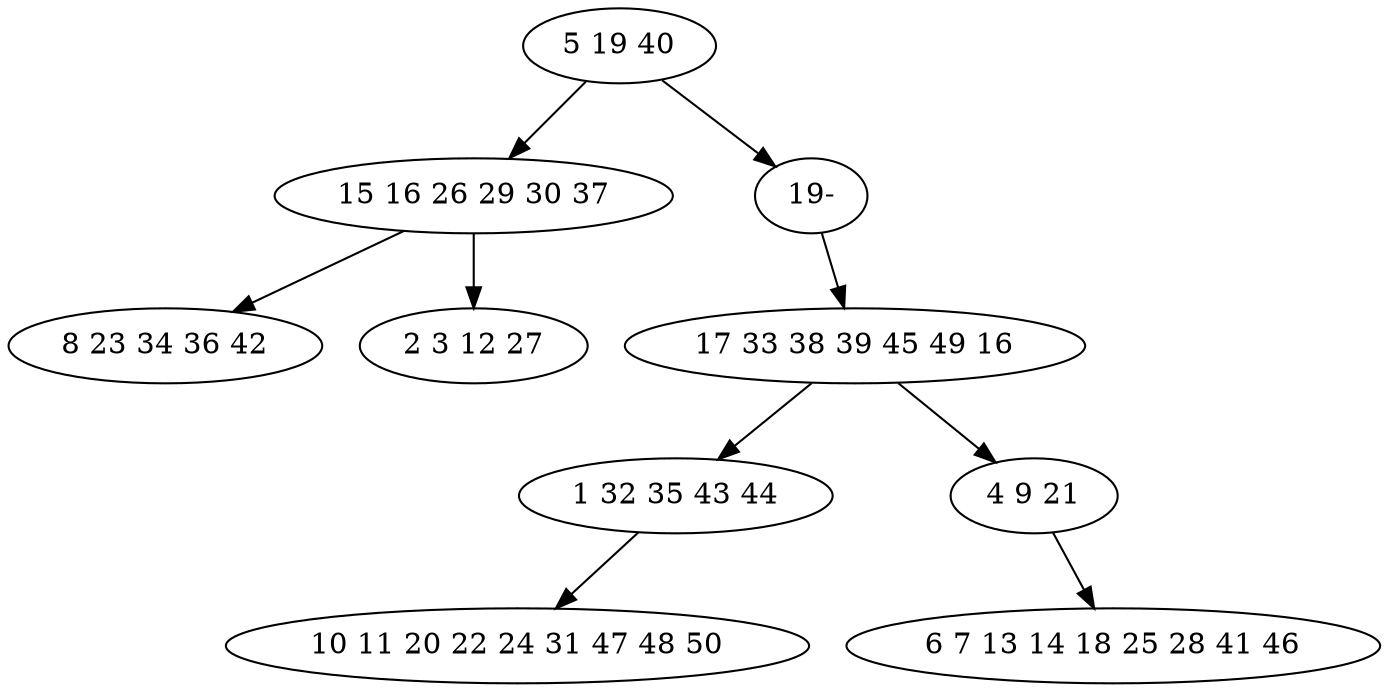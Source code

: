 digraph true_tree {
	"0" -> "1"
	"0" -> "9"
	"2" -> "3"
	"2" -> "4"
	"1" -> "5"
	"3" -> "6"
	"4" -> "7"
	"1" -> "8"
	"9" -> "2"
	"0" [label="5 19 40"];
	"1" [label="15 16 26 29 30 37"];
	"2" [label="17 33 38 39 45 49 16"];
	"3" [label="1 32 35 43 44"];
	"4" [label="4 9 21"];
	"5" [label="8 23 34 36 42"];
	"6" [label="10 11 20 22 24 31 47 48 50"];
	"7" [label="6 7 13 14 18 25 28 41 46"];
	"8" [label="2 3 12 27"];
	"9" [label="19-"];
}
